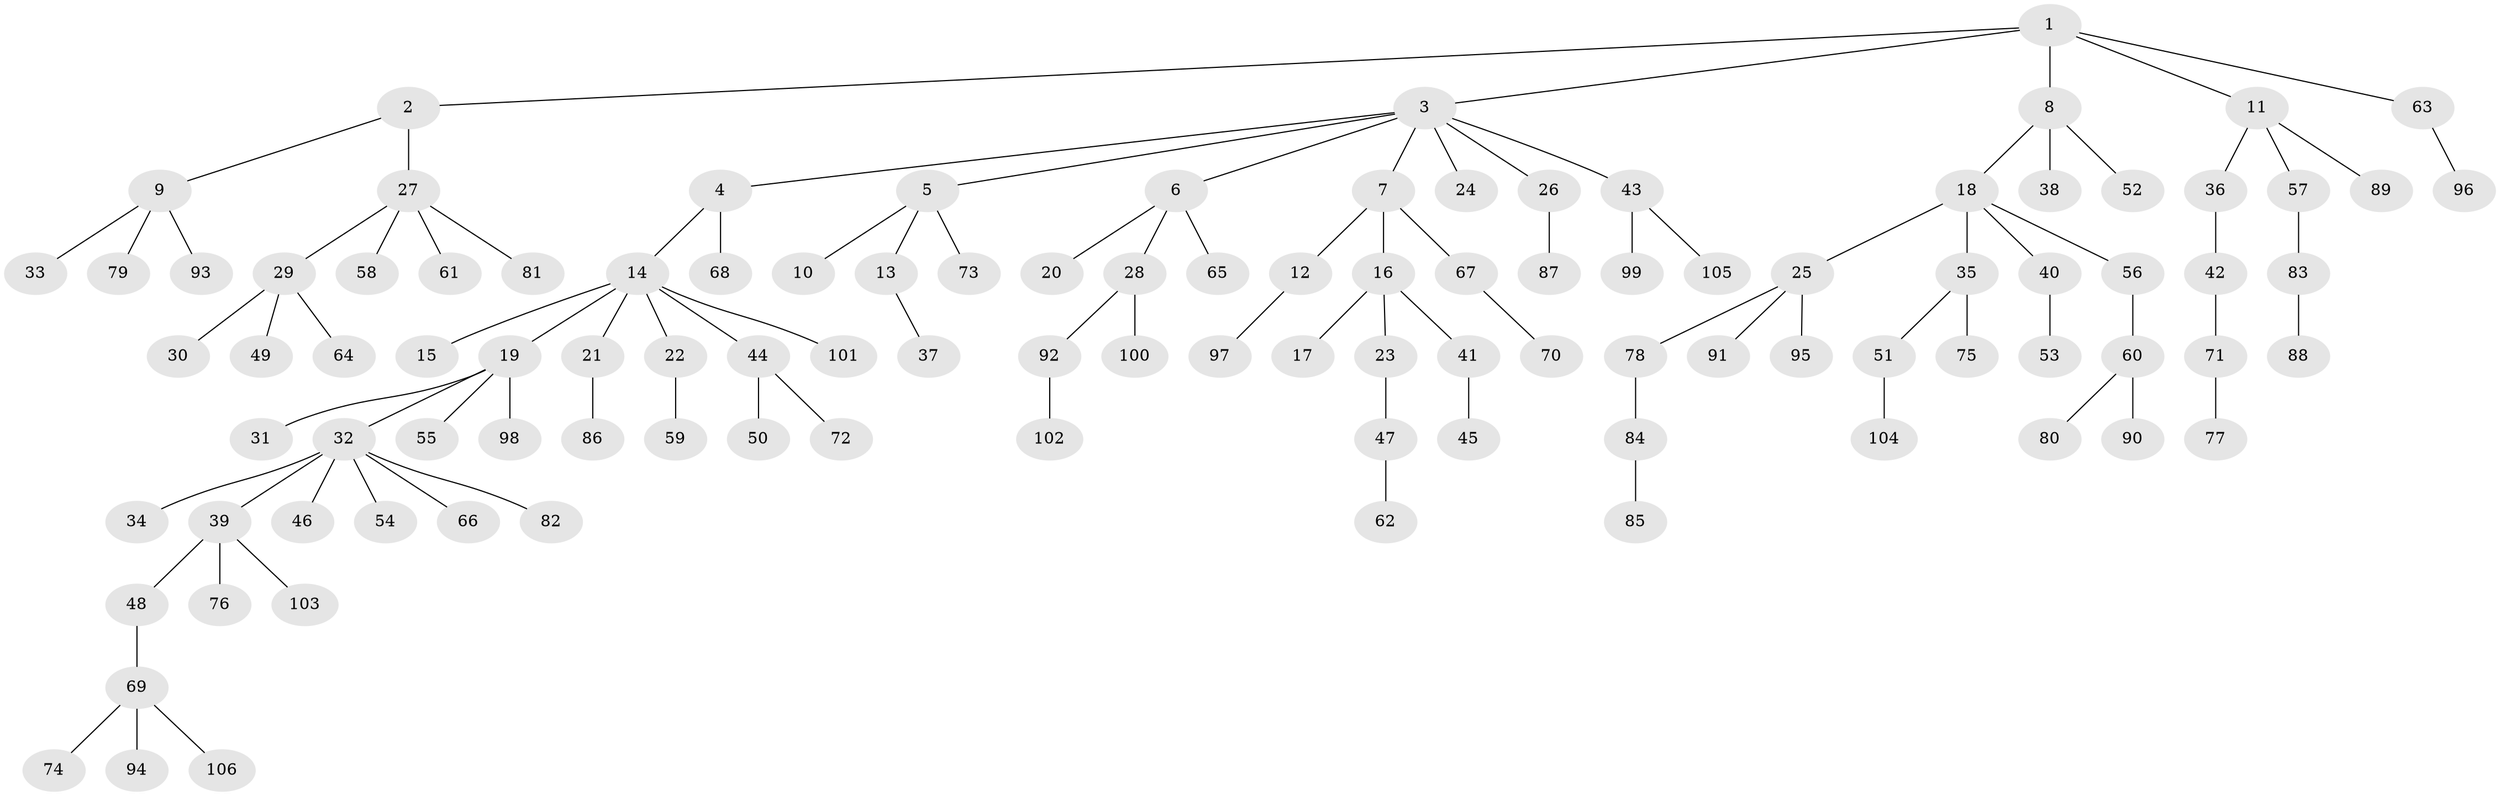 // coarse degree distribution, {7: 0.02666666666666667, 3: 0.08, 10: 0.013333333333333334, 2: 0.10666666666666667, 5: 0.013333333333333334, 4: 0.08, 1: 0.6533333333333333, 6: 0.02666666666666667}
// Generated by graph-tools (version 1.1) at 2025/42/03/06/25 10:42:02]
// undirected, 106 vertices, 105 edges
graph export_dot {
graph [start="1"]
  node [color=gray90,style=filled];
  1;
  2;
  3;
  4;
  5;
  6;
  7;
  8;
  9;
  10;
  11;
  12;
  13;
  14;
  15;
  16;
  17;
  18;
  19;
  20;
  21;
  22;
  23;
  24;
  25;
  26;
  27;
  28;
  29;
  30;
  31;
  32;
  33;
  34;
  35;
  36;
  37;
  38;
  39;
  40;
  41;
  42;
  43;
  44;
  45;
  46;
  47;
  48;
  49;
  50;
  51;
  52;
  53;
  54;
  55;
  56;
  57;
  58;
  59;
  60;
  61;
  62;
  63;
  64;
  65;
  66;
  67;
  68;
  69;
  70;
  71;
  72;
  73;
  74;
  75;
  76;
  77;
  78;
  79;
  80;
  81;
  82;
  83;
  84;
  85;
  86;
  87;
  88;
  89;
  90;
  91;
  92;
  93;
  94;
  95;
  96;
  97;
  98;
  99;
  100;
  101;
  102;
  103;
  104;
  105;
  106;
  1 -- 2;
  1 -- 3;
  1 -- 8;
  1 -- 11;
  1 -- 63;
  2 -- 9;
  2 -- 27;
  3 -- 4;
  3 -- 5;
  3 -- 6;
  3 -- 7;
  3 -- 24;
  3 -- 26;
  3 -- 43;
  4 -- 14;
  4 -- 68;
  5 -- 10;
  5 -- 13;
  5 -- 73;
  6 -- 20;
  6 -- 28;
  6 -- 65;
  7 -- 12;
  7 -- 16;
  7 -- 67;
  8 -- 18;
  8 -- 38;
  8 -- 52;
  9 -- 33;
  9 -- 79;
  9 -- 93;
  11 -- 36;
  11 -- 57;
  11 -- 89;
  12 -- 97;
  13 -- 37;
  14 -- 15;
  14 -- 19;
  14 -- 21;
  14 -- 22;
  14 -- 44;
  14 -- 101;
  16 -- 17;
  16 -- 23;
  16 -- 41;
  18 -- 25;
  18 -- 35;
  18 -- 40;
  18 -- 56;
  19 -- 31;
  19 -- 32;
  19 -- 55;
  19 -- 98;
  21 -- 86;
  22 -- 59;
  23 -- 47;
  25 -- 78;
  25 -- 91;
  25 -- 95;
  26 -- 87;
  27 -- 29;
  27 -- 58;
  27 -- 61;
  27 -- 81;
  28 -- 92;
  28 -- 100;
  29 -- 30;
  29 -- 49;
  29 -- 64;
  32 -- 34;
  32 -- 39;
  32 -- 46;
  32 -- 54;
  32 -- 66;
  32 -- 82;
  35 -- 51;
  35 -- 75;
  36 -- 42;
  39 -- 48;
  39 -- 76;
  39 -- 103;
  40 -- 53;
  41 -- 45;
  42 -- 71;
  43 -- 99;
  43 -- 105;
  44 -- 50;
  44 -- 72;
  47 -- 62;
  48 -- 69;
  51 -- 104;
  56 -- 60;
  57 -- 83;
  60 -- 80;
  60 -- 90;
  63 -- 96;
  67 -- 70;
  69 -- 74;
  69 -- 94;
  69 -- 106;
  71 -- 77;
  78 -- 84;
  83 -- 88;
  84 -- 85;
  92 -- 102;
}
